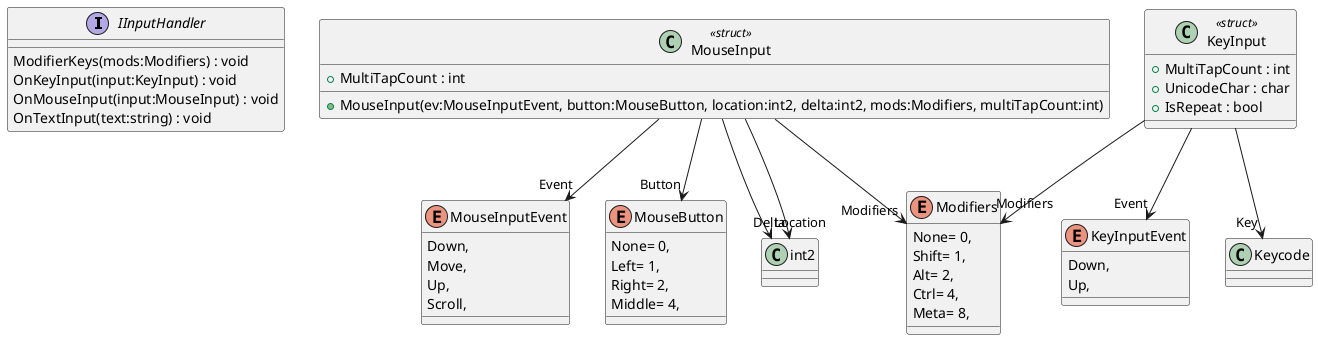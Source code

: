 @startuml
interface IInputHandler {
    ModifierKeys(mods:Modifiers) : void
    OnKeyInput(input:KeyInput) : void
    OnMouseInput(input:MouseInput) : void
    OnTextInput(text:string) : void
}
enum MouseInputEvent {
    Down,
    Move,
    Up,
    Scroll,
}
class MouseInput <<struct>> {
    + MultiTapCount : int
    + MouseInput(ev:MouseInputEvent, button:MouseButton, location:int2, delta:int2, mods:Modifiers, multiTapCount:int)
}
enum MouseButton {
    None= 0,
    Left= 1,
    Right= 2,
    Middle= 4,
}
enum Modifiers {
    None= 0,
    Shift= 1,
    Alt= 2,
    Ctrl= 4,
    Meta= 8,
}
enum KeyInputEvent {
    Down,
    Up,
}
class KeyInput <<struct>> {
    + MultiTapCount : int
    + UnicodeChar : char
    + IsRepeat : bool
}
MouseInput --> "Event" MouseInputEvent
MouseInput --> "Button" MouseButton
MouseInput --> "Location" int2
MouseInput --> "Delta" int2
MouseInput --> "Modifiers" Modifiers
KeyInput --> "Event" KeyInputEvent
KeyInput --> "Key" Keycode
KeyInput --> "Modifiers" Modifiers
@enduml
